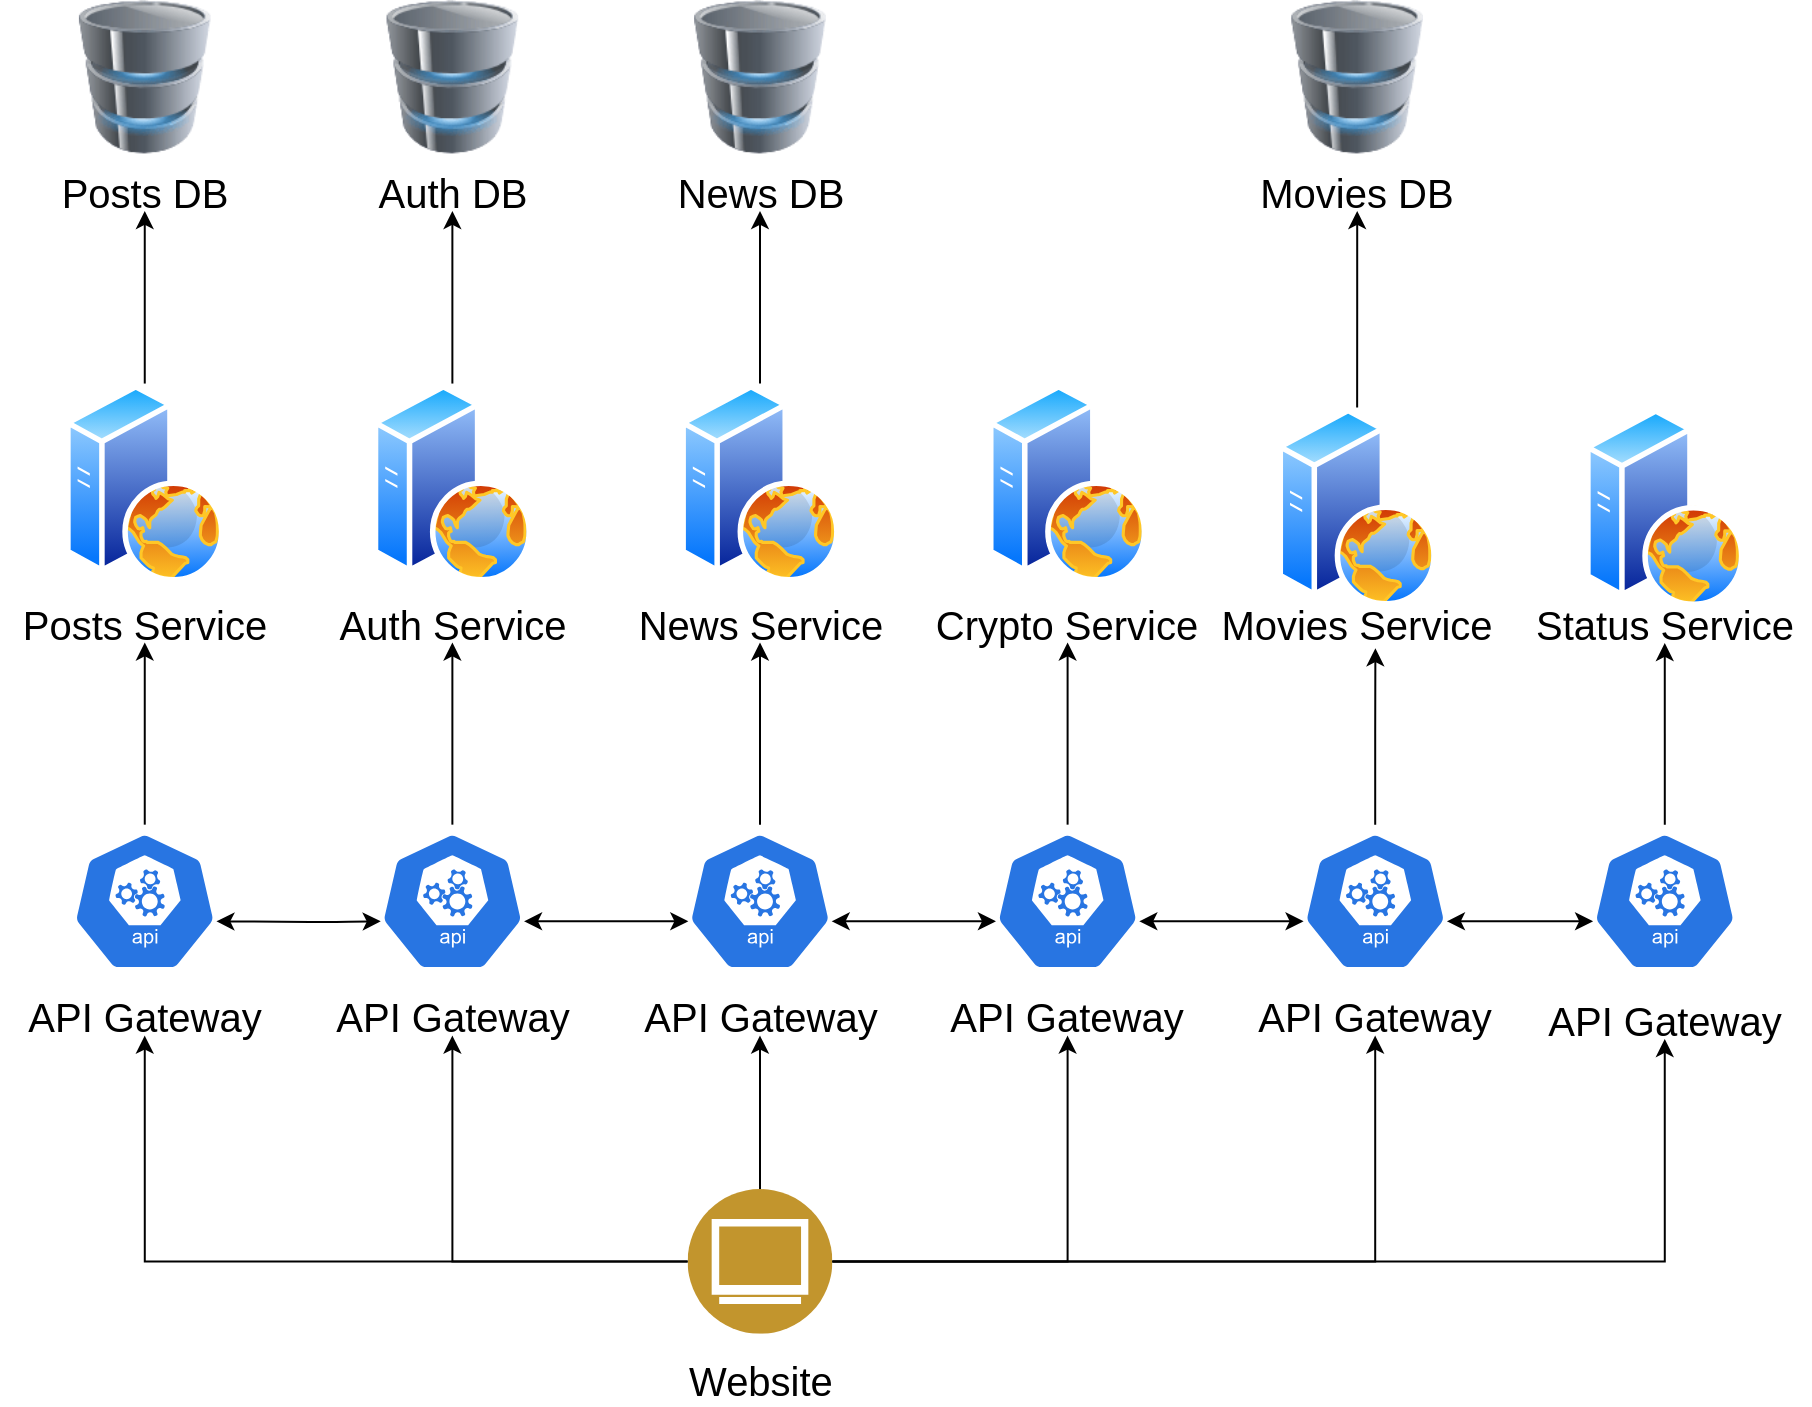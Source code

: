 <mxfile version="13.9.9" type="device" pages="3"><diagram id="01_kEaiISrjquqx5xygg" name="System Architecture"><mxGraphModel dx="1551" dy="1209" grid="1" gridSize="10" guides="1" tooltips="1" connect="1" arrows="1" fold="1" page="1" pageScale="1" pageWidth="850" pageHeight="1100" math="0" shadow="0"><root><mxCell id="0"/><mxCell id="1" parent="0"/><mxCell id="VFUTn9MIsAvmiyEYDtTB-6" value="" style="group" parent="1" vertex="1" connectable="0"><mxGeometry x="45" y="200" width="904.762" height="700" as="geometry"/></mxCell><mxCell id="ju31SC5SAwKaMaEZ4moD-13" value="" style="group" parent="VFUTn9MIsAvmiyEYDtTB-6" vertex="1" connectable="0"><mxGeometry width="760" height="700" as="geometry"/></mxCell><mxCell id="Np0SYAvyo5RB4Pf5iOtM-15" value="" style="group" parent="ju31SC5SAwKaMaEZ4moD-13" vertex="1" connectable="0"><mxGeometry x="307.619" y="594.521" width="144.762" height="105.479" as="geometry"/></mxCell><mxCell id="Np0SYAvyo5RB4Pf5iOtM-5" value="" style="aspect=fixed;perimeter=ellipsePerimeter;html=1;align=center;shadow=0;dashed=0;fontColor=#4277BB;labelBackgroundColor=#ffffff;fontSize=12;spacingTop=3;image;image=img/lib/ibm/users/browser.svg;" parent="Np0SYAvyo5RB4Pf5iOtM-15" vertex="1"><mxGeometry x="36.19" width="72.381" height="72.381" as="geometry"/></mxCell><mxCell id="Np0SYAvyo5RB4Pf5iOtM-14" value="&lt;span style=&quot;font-size: 20px&quot;&gt;Website&lt;/span&gt;" style="text;html=1;strokeColor=none;fillColor=none;align=center;verticalAlign=middle;whiteSpace=wrap;rounded=0;" parent="Np0SYAvyo5RB4Pf5iOtM-15" vertex="1"><mxGeometry y="86.301" width="144.762" height="19.178" as="geometry"/></mxCell><mxCell id="Np0SYAvyo5RB4Pf5iOtM-20" value="" style="group" parent="ju31SC5SAwKaMaEZ4moD-13" vertex="1" connectable="0"><mxGeometry width="144.762" height="105.479" as="geometry"/></mxCell><mxCell id="Np0SYAvyo5RB4Pf5iOtM-62" value="" style="group" parent="Np0SYAvyo5RB4Pf5iOtM-20" vertex="1" connectable="0"><mxGeometry width="144.762" height="105.479" as="geometry"/></mxCell><mxCell id="Np0SYAvyo5RB4Pf5iOtM-16" value="" style="image;html=1;image=img/lib/clip_art/computers/Database_128x128.png" parent="Np0SYAvyo5RB4Pf5iOtM-62" vertex="1"><mxGeometry x="36.19" width="72.381" height="76.712" as="geometry"/></mxCell><mxCell id="Np0SYAvyo5RB4Pf5iOtM-17" value="&lt;span style=&quot;font-size: 20px&quot;&gt;Posts DB&lt;/span&gt;" style="text;html=1;strokeColor=none;fillColor=none;align=center;verticalAlign=middle;whiteSpace=wrap;rounded=0;" parent="Np0SYAvyo5RB4Pf5iOtM-62" vertex="1"><mxGeometry y="86.301" width="144.762" height="19.178" as="geometry"/></mxCell><mxCell id="Np0SYAvyo5RB4Pf5iOtM-33" value="" style="group" parent="ju31SC5SAwKaMaEZ4moD-13" vertex="1" connectable="0"><mxGeometry x="144.762" width="144.762" height="105.479" as="geometry"/></mxCell><mxCell id="Np0SYAvyo5RB4Pf5iOtM-67" value="" style="group" parent="Np0SYAvyo5RB4Pf5iOtM-33" vertex="1" connectable="0"><mxGeometry width="144.762" height="105.479" as="geometry"/></mxCell><mxCell id="Np0SYAvyo5RB4Pf5iOtM-34" value="" style="image;html=1;image=img/lib/clip_art/computers/Database_128x128.png" parent="Np0SYAvyo5RB4Pf5iOtM-67" vertex="1"><mxGeometry x="45.238" width="72.381" height="76.712" as="geometry"/></mxCell><mxCell id="Np0SYAvyo5RB4Pf5iOtM-35" value="&lt;span style=&quot;font-size: 20px&quot;&gt;Auth DB&lt;/span&gt;" style="text;html=1;strokeColor=none;fillColor=none;align=center;verticalAlign=middle;whiteSpace=wrap;rounded=0;" parent="Np0SYAvyo5RB4Pf5iOtM-67" vertex="1"><mxGeometry x="9.048" y="86.301" width="144.762" height="19.178" as="geometry"/></mxCell><mxCell id="Np0SYAvyo5RB4Pf5iOtM-63" value="" style="group" parent="ju31SC5SAwKaMaEZ4moD-13" vertex="1" connectable="0"><mxGeometry y="191.781" width="144.762" height="129.452" as="geometry"/></mxCell><mxCell id="Np0SYAvyo5RB4Pf5iOtM-8" value="" style="aspect=fixed;perimeter=ellipsePerimeter;html=1;align=center;shadow=0;dashed=0;spacingTop=3;image;image=img/lib/active_directory/web_server.svg;" parent="Np0SYAvyo5RB4Pf5iOtM-63" vertex="1"><mxGeometry x="32.571" width="79.619" height="99.524" as="geometry"/></mxCell><mxCell id="Np0SYAvyo5RB4Pf5iOtM-11" value="&lt;span style=&quot;font-size: 20px&quot;&gt;Posts Service&lt;/span&gt;" style="text;html=1;strokeColor=none;fillColor=none;align=center;verticalAlign=middle;whiteSpace=wrap;rounded=0;" parent="Np0SYAvyo5RB4Pf5iOtM-63" vertex="1"><mxGeometry y="110.274" width="144.762" height="19.178" as="geometry"/></mxCell><mxCell id="Np0SYAvyo5RB4Pf5iOtM-64" value="" style="group" parent="ju31SC5SAwKaMaEZ4moD-13" vertex="1" connectable="0"><mxGeometry y="412.329" width="144.762" height="105.479" as="geometry"/></mxCell><mxCell id="Np0SYAvyo5RB4Pf5iOtM-6" value="" style="html=1;dashed=0;whitespace=wrap;fillColor=#2875E2;strokeColor=#ffffff;points=[[0.005,0.63,0],[0.1,0.2,0],[0.9,0.2,0],[0.5,0,0],[0.995,0.63,0],[0.72,0.99,0],[0.5,1,0],[0.28,0.99,0]];shape=mxgraph.kubernetes.icon;prIcon=api" parent="Np0SYAvyo5RB4Pf5iOtM-64" vertex="1"><mxGeometry x="36.19" width="72.381" height="76.712" as="geometry"/></mxCell><mxCell id="Np0SYAvyo5RB4Pf5iOtM-12" value="&lt;span style=&quot;font-size: 20px&quot;&gt;API Gateway&lt;/span&gt;" style="text;html=1;strokeColor=none;fillColor=none;align=center;verticalAlign=middle;whiteSpace=wrap;rounded=0;" parent="Np0SYAvyo5RB4Pf5iOtM-64" vertex="1"><mxGeometry y="86.301" width="144.762" height="19.178" as="geometry"/></mxCell><mxCell id="Np0SYAvyo5RB4Pf5iOtM-65" value="" style="group" parent="ju31SC5SAwKaMaEZ4moD-13" vertex="1" connectable="0"><mxGeometry x="153.81" y="412.329" width="144.762" height="105.479" as="geometry"/></mxCell><mxCell id="Np0SYAvyo5RB4Pf5iOtM-29" value="" style="html=1;dashed=0;whitespace=wrap;fillColor=#2875E2;strokeColor=#ffffff;points=[[0.005,0.63,0],[0.1,0.2,0],[0.9,0.2,0],[0.5,0,0],[0.995,0.63,0],[0.72,0.99,0],[0.5,1,0],[0.28,0.99,0]];shape=mxgraph.kubernetes.icon;prIcon=api" parent="Np0SYAvyo5RB4Pf5iOtM-65" vertex="1"><mxGeometry x="36.19" width="72.381" height="76.712" as="geometry"/></mxCell><mxCell id="Np0SYAvyo5RB4Pf5iOtM-32" value="&lt;span style=&quot;font-size: 20px&quot;&gt;API Gateway&lt;/span&gt;" style="text;html=1;strokeColor=none;fillColor=none;align=center;verticalAlign=middle;whiteSpace=wrap;rounded=0;" parent="Np0SYAvyo5RB4Pf5iOtM-65" vertex="1"><mxGeometry y="86.301" width="144.762" height="19.178" as="geometry"/></mxCell><mxCell id="Np0SYAvyo5RB4Pf5iOtM-66" value="" style="group" parent="ju31SC5SAwKaMaEZ4moD-13" vertex="1" connectable="0"><mxGeometry x="153.81" y="191.781" width="144.762" height="129.452" as="geometry"/></mxCell><mxCell id="Np0SYAvyo5RB4Pf5iOtM-30" value="" style="aspect=fixed;perimeter=ellipsePerimeter;html=1;align=center;shadow=0;dashed=0;spacingTop=3;image;image=img/lib/active_directory/web_server.svg;" parent="Np0SYAvyo5RB4Pf5iOtM-66" vertex="1"><mxGeometry x="32.571" width="79.619" height="99.524" as="geometry"/></mxCell><mxCell id="Np0SYAvyo5RB4Pf5iOtM-31" value="&lt;span style=&quot;font-size: 20px&quot;&gt;Auth Service&lt;/span&gt;" style="text;html=1;strokeColor=none;fillColor=none;align=center;verticalAlign=middle;whiteSpace=wrap;rounded=0;" parent="Np0SYAvyo5RB4Pf5iOtM-66" vertex="1"><mxGeometry y="110.274" width="144.762" height="19.178" as="geometry"/></mxCell><mxCell id="Np0SYAvyo5RB4Pf5iOtM-68" value="c" style="group" parent="ju31SC5SAwKaMaEZ4moD-13" vertex="1" connectable="0"><mxGeometry x="298.571" width="144.762" height="105.479" as="geometry"/></mxCell><mxCell id="Np0SYAvyo5RB4Pf5iOtM-59" value="" style="image;html=1;image=img/lib/clip_art/computers/Database_128x128.png" parent="Np0SYAvyo5RB4Pf5iOtM-68" vertex="1"><mxGeometry x="45.238" width="72.381" height="76.712" as="geometry"/></mxCell><mxCell id="Np0SYAvyo5RB4Pf5iOtM-60" value="&lt;span style=&quot;font-size: 20px&quot;&gt;News DB&lt;/span&gt;" style="text;html=1;strokeColor=none;fillColor=none;align=center;verticalAlign=middle;whiteSpace=wrap;rounded=0;" parent="Np0SYAvyo5RB4Pf5iOtM-68" vertex="1"><mxGeometry x="9.048" y="86.301" width="144.762" height="19.178" as="geometry"/></mxCell><mxCell id="Np0SYAvyo5RB4Pf5iOtM-69" value="" style="group" parent="ju31SC5SAwKaMaEZ4moD-13" vertex="1" connectable="0"><mxGeometry x="298.571" y="191.781" width="144.762" height="129.452" as="geometry"/></mxCell><mxCell id="Np0SYAvyo5RB4Pf5iOtM-56" value="" style="aspect=fixed;perimeter=ellipsePerimeter;html=1;align=center;shadow=0;dashed=0;spacingTop=3;image;image=img/lib/active_directory/web_server.svg;" parent="Np0SYAvyo5RB4Pf5iOtM-69" vertex="1"><mxGeometry x="41.619" width="79.619" height="99.524" as="geometry"/></mxCell><mxCell id="Np0SYAvyo5RB4Pf5iOtM-57" value="&lt;span style=&quot;font-size: 20px&quot;&gt;News Service&lt;/span&gt;" style="text;html=1;strokeColor=none;fillColor=none;align=center;verticalAlign=middle;whiteSpace=wrap;rounded=0;" parent="Np0SYAvyo5RB4Pf5iOtM-69" vertex="1"><mxGeometry x="9.048" y="110.274" width="144.762" height="19.178" as="geometry"/></mxCell><mxCell id="Np0SYAvyo5RB4Pf5iOtM-70" value="" style="group" parent="ju31SC5SAwKaMaEZ4moD-13" vertex="1" connectable="0"><mxGeometry x="307.619" y="412.329" width="144.762" height="105.479" as="geometry"/></mxCell><mxCell id="Np0SYAvyo5RB4Pf5iOtM-55" value="" style="html=1;dashed=0;whitespace=wrap;fillColor=#2875E2;strokeColor=#ffffff;points=[[0.005,0.63,0],[0.1,0.2,0],[0.9,0.2,0],[0.5,0,0],[0.995,0.63,0],[0.72,0.99,0],[0.5,1,0],[0.28,0.99,0]];shape=mxgraph.kubernetes.icon;prIcon=api" parent="Np0SYAvyo5RB4Pf5iOtM-70" vertex="1"><mxGeometry x="36.19" width="72.381" height="76.712" as="geometry"/></mxCell><mxCell id="Np0SYAvyo5RB4Pf5iOtM-58" value="&lt;span style=&quot;font-size: 20px&quot;&gt;API Gateway&lt;/span&gt;" style="text;html=1;strokeColor=none;fillColor=none;align=center;verticalAlign=middle;whiteSpace=wrap;rounded=0;" parent="Np0SYAvyo5RB4Pf5iOtM-70" vertex="1"><mxGeometry y="86.301" width="144.762" height="19.178" as="geometry"/></mxCell><mxCell id="Np0SYAvyo5RB4Pf5iOtM-88" value="" style="group" parent="ju31SC5SAwKaMaEZ4moD-13" vertex="1" connectable="0"><mxGeometry x="452.381" y="191.781" width="144.762" height="129.452" as="geometry"/></mxCell><mxCell id="Np0SYAvyo5RB4Pf5iOtM-89" value="" style="aspect=fixed;perimeter=ellipsePerimeter;html=1;align=center;shadow=0;dashed=0;spacingTop=3;image;image=img/lib/active_directory/web_server.svg;" parent="Np0SYAvyo5RB4Pf5iOtM-88" vertex="1"><mxGeometry x="41.619" width="79.619" height="99.524" as="geometry"/></mxCell><mxCell id="Np0SYAvyo5RB4Pf5iOtM-90" value="&lt;span style=&quot;font-size: 20px&quot;&gt;Crypto Service&lt;/span&gt;" style="text;html=1;strokeColor=none;fillColor=none;align=center;verticalAlign=middle;whiteSpace=wrap;rounded=0;" parent="Np0SYAvyo5RB4Pf5iOtM-88" vertex="1"><mxGeometry x="9.048" y="110.274" width="144.762" height="19.178" as="geometry"/></mxCell><mxCell id="Np0SYAvyo5RB4Pf5iOtM-91" value="" style="group" parent="ju31SC5SAwKaMaEZ4moD-13" vertex="1" connectable="0"><mxGeometry x="461.429" y="412.329" width="144.762" height="105.479" as="geometry"/></mxCell><mxCell id="Np0SYAvyo5RB4Pf5iOtM-92" value="" style="html=1;dashed=0;whitespace=wrap;fillColor=#2875E2;strokeColor=#ffffff;points=[[0.005,0.63,0],[0.1,0.2,0],[0.9,0.2,0],[0.5,0,0],[0.995,0.63,0],[0.72,0.99,0],[0.5,1,0],[0.28,0.99,0]];shape=mxgraph.kubernetes.icon;prIcon=api" parent="Np0SYAvyo5RB4Pf5iOtM-91" vertex="1"><mxGeometry x="36.19" width="72.381" height="76.712" as="geometry"/></mxCell><mxCell id="Np0SYAvyo5RB4Pf5iOtM-93" value="&lt;span style=&quot;font-size: 20px&quot;&gt;API Gateway&lt;/span&gt;" style="text;html=1;strokeColor=none;fillColor=none;align=center;verticalAlign=middle;whiteSpace=wrap;rounded=0;" parent="Np0SYAvyo5RB4Pf5iOtM-91" vertex="1"><mxGeometry y="86.301" width="144.762" height="19.178" as="geometry"/></mxCell><mxCell id="Np0SYAvyo5RB4Pf5iOtM-103" value="c" style="group" parent="ju31SC5SAwKaMaEZ4moD-13" vertex="1" connectable="0"><mxGeometry x="606.19" width="144.762" height="105.479" as="geometry"/></mxCell><mxCell id="Np0SYAvyo5RB4Pf5iOtM-104" value="" style="image;html=1;image=img/lib/clip_art/computers/Database_128x128.png" parent="Np0SYAvyo5RB4Pf5iOtM-103" vertex="1"><mxGeometry x="36.19" width="72.381" height="76.712" as="geometry"/></mxCell><mxCell id="Np0SYAvyo5RB4Pf5iOtM-105" value="&lt;span style=&quot;font-size: 20px&quot;&gt;Movies DB&lt;/span&gt;" style="text;html=1;strokeColor=none;fillColor=none;align=center;verticalAlign=middle;whiteSpace=wrap;rounded=0;" parent="Np0SYAvyo5RB4Pf5iOtM-103" vertex="1"><mxGeometry y="86.301" width="144.762" height="19.178" as="geometry"/></mxCell><mxCell id="Np0SYAvyo5RB4Pf5iOtM-106" value="" style="group" parent="ju31SC5SAwKaMaEZ4moD-13" vertex="1" connectable="0"><mxGeometry x="606.19" y="191.781" width="144.762" height="129.452" as="geometry"/></mxCell><mxCell id="Np0SYAvyo5RB4Pf5iOtM-107" value="" style="aspect=fixed;perimeter=ellipsePerimeter;html=1;align=center;shadow=0;dashed=0;spacingTop=3;image;image=img/lib/active_directory/web_server.svg;" parent="Np0SYAvyo5RB4Pf5iOtM-106" vertex="1"><mxGeometry x="32.571" y="11.986" width="79.619" height="99.524" as="geometry"/></mxCell><mxCell id="Np0SYAvyo5RB4Pf5iOtM-108" value="&lt;span style=&quot;font-size: 20px&quot;&gt;Movies Service&lt;/span&gt;" style="text;html=1;strokeColor=none;fillColor=none;align=center;verticalAlign=middle;whiteSpace=wrap;rounded=0;" parent="Np0SYAvyo5RB4Pf5iOtM-106" vertex="1"><mxGeometry y="110.274" width="144.762" height="19.178" as="geometry"/></mxCell><mxCell id="Np0SYAvyo5RB4Pf5iOtM-109" value="" style="group" parent="ju31SC5SAwKaMaEZ4moD-13" vertex="1" connectable="0"><mxGeometry x="615.238" y="412.329" width="144.762" height="105.479" as="geometry"/></mxCell><mxCell id="Np0SYAvyo5RB4Pf5iOtM-110" value="" style="html=1;dashed=0;whitespace=wrap;fillColor=#2875E2;strokeColor=#ffffff;points=[[0.005,0.63,0],[0.1,0.2,0],[0.9,0.2,0],[0.5,0,0],[0.995,0.63,0],[0.72,0.99,0],[0.5,1,0],[0.28,0.99,0]];shape=mxgraph.kubernetes.icon;prIcon=api" parent="Np0SYAvyo5RB4Pf5iOtM-109" vertex="1"><mxGeometry x="36.19" width="72.381" height="76.712" as="geometry"/></mxCell><mxCell id="Np0SYAvyo5RB4Pf5iOtM-111" value="&lt;span style=&quot;font-size: 20px&quot;&gt;API Gateway&lt;/span&gt;" style="text;html=1;strokeColor=none;fillColor=none;align=center;verticalAlign=middle;whiteSpace=wrap;rounded=0;" parent="Np0SYAvyo5RB4Pf5iOtM-109" vertex="1"><mxGeometry y="86.301" width="144.762" height="19.178" as="geometry"/></mxCell><mxCell id="Np0SYAvyo5RB4Pf5iOtM-112" style="edgeStyle=orthogonalEdgeStyle;rounded=0;orthogonalLoop=1;jettySize=auto;html=1;entryX=0.5;entryY=1;entryDx=0;entryDy=0;" parent="ju31SC5SAwKaMaEZ4moD-13" source="Np0SYAvyo5RB4Pf5iOtM-5" target="Np0SYAvyo5RB4Pf5iOtM-12" edge="1"><mxGeometry relative="1" as="geometry"/></mxCell><mxCell id="Np0SYAvyo5RB4Pf5iOtM-113" style="edgeStyle=orthogonalEdgeStyle;rounded=0;orthogonalLoop=1;jettySize=auto;html=1;" parent="ju31SC5SAwKaMaEZ4moD-13" source="Np0SYAvyo5RB4Pf5iOtM-6" target="Np0SYAvyo5RB4Pf5iOtM-11" edge="1"><mxGeometry relative="1" as="geometry"/></mxCell><mxCell id="Np0SYAvyo5RB4Pf5iOtM-116" style="edgeStyle=orthogonalEdgeStyle;rounded=0;orthogonalLoop=1;jettySize=auto;html=1;entryX=0.5;entryY=1;entryDx=0;entryDy=0;" parent="ju31SC5SAwKaMaEZ4moD-13" source="Np0SYAvyo5RB4Pf5iOtM-8" target="Np0SYAvyo5RB4Pf5iOtM-17" edge="1"><mxGeometry relative="1" as="geometry"/></mxCell><mxCell id="Np0SYAvyo5RB4Pf5iOtM-117" style="edgeStyle=orthogonalEdgeStyle;rounded=0;orthogonalLoop=1;jettySize=auto;html=1;" parent="ju31SC5SAwKaMaEZ4moD-13" source="Np0SYAvyo5RB4Pf5iOtM-5" target="Np0SYAvyo5RB4Pf5iOtM-32" edge="1"><mxGeometry relative="1" as="geometry"/></mxCell><mxCell id="Np0SYAvyo5RB4Pf5iOtM-118" style="edgeStyle=orthogonalEdgeStyle;rounded=0;orthogonalLoop=1;jettySize=auto;html=1;entryX=0.5;entryY=1;entryDx=0;entryDy=0;" parent="ju31SC5SAwKaMaEZ4moD-13" source="Np0SYAvyo5RB4Pf5iOtM-29" target="Np0SYAvyo5RB4Pf5iOtM-31" edge="1"><mxGeometry relative="1" as="geometry"/></mxCell><mxCell id="Np0SYAvyo5RB4Pf5iOtM-119" style="edgeStyle=orthogonalEdgeStyle;rounded=0;orthogonalLoop=1;jettySize=auto;html=1;entryX=0.5;entryY=1;entryDx=0;entryDy=0;" parent="ju31SC5SAwKaMaEZ4moD-13" source="Np0SYAvyo5RB4Pf5iOtM-30" target="Np0SYAvyo5RB4Pf5iOtM-35" edge="1"><mxGeometry relative="1" as="geometry"/></mxCell><mxCell id="ju31SC5SAwKaMaEZ4moD-1" style="edgeStyle=orthogonalEdgeStyle;rounded=0;orthogonalLoop=1;jettySize=auto;html=1;" parent="ju31SC5SAwKaMaEZ4moD-13" source="Np0SYAvyo5RB4Pf5iOtM-5" target="Np0SYAvyo5RB4Pf5iOtM-58" edge="1"><mxGeometry relative="1" as="geometry"/></mxCell><mxCell id="ju31SC5SAwKaMaEZ4moD-2" style="edgeStyle=orthogonalEdgeStyle;rounded=0;orthogonalLoop=1;jettySize=auto;html=1;entryX=0.5;entryY=1;entryDx=0;entryDy=0;" parent="ju31SC5SAwKaMaEZ4moD-13" source="Np0SYAvyo5RB4Pf5iOtM-55" target="Np0SYAvyo5RB4Pf5iOtM-57" edge="1"><mxGeometry relative="1" as="geometry"/></mxCell><mxCell id="ju31SC5SAwKaMaEZ4moD-4" style="edgeStyle=orthogonalEdgeStyle;rounded=0;orthogonalLoop=1;jettySize=auto;html=1;entryX=0.5;entryY=1;entryDx=0;entryDy=0;" parent="ju31SC5SAwKaMaEZ4moD-13" source="Np0SYAvyo5RB4Pf5iOtM-56" target="Np0SYAvyo5RB4Pf5iOtM-60" edge="1"><mxGeometry relative="1" as="geometry"/></mxCell><mxCell id="ju31SC5SAwKaMaEZ4moD-5" style="edgeStyle=orthogonalEdgeStyle;rounded=0;orthogonalLoop=1;jettySize=auto;html=1;" parent="ju31SC5SAwKaMaEZ4moD-13" source="Np0SYAvyo5RB4Pf5iOtM-5" target="Np0SYAvyo5RB4Pf5iOtM-93" edge="1"><mxGeometry relative="1" as="geometry"/></mxCell><mxCell id="ju31SC5SAwKaMaEZ4moD-6" style="edgeStyle=orthogonalEdgeStyle;rounded=0;orthogonalLoop=1;jettySize=auto;html=1;" parent="ju31SC5SAwKaMaEZ4moD-13" source="Np0SYAvyo5RB4Pf5iOtM-5" target="Np0SYAvyo5RB4Pf5iOtM-111" edge="1"><mxGeometry relative="1" as="geometry"/></mxCell><mxCell id="ju31SC5SAwKaMaEZ4moD-9" style="edgeStyle=orthogonalEdgeStyle;rounded=0;orthogonalLoop=1;jettySize=auto;html=1;" parent="ju31SC5SAwKaMaEZ4moD-13" source="Np0SYAvyo5RB4Pf5iOtM-92" target="Np0SYAvyo5RB4Pf5iOtM-90" edge="1"><mxGeometry relative="1" as="geometry"/></mxCell><mxCell id="ju31SC5SAwKaMaEZ4moD-11" style="edgeStyle=orthogonalEdgeStyle;rounded=0;orthogonalLoop=1;jettySize=auto;html=1;entryX=0.563;entryY=1.15;entryDx=0;entryDy=0;entryPerimeter=0;" parent="ju31SC5SAwKaMaEZ4moD-13" source="Np0SYAvyo5RB4Pf5iOtM-110" target="Np0SYAvyo5RB4Pf5iOtM-108" edge="1"><mxGeometry relative="1" as="geometry"/></mxCell><mxCell id="ju31SC5SAwKaMaEZ4moD-12" style="edgeStyle=orthogonalEdgeStyle;rounded=0;orthogonalLoop=1;jettySize=auto;html=1;" parent="ju31SC5SAwKaMaEZ4moD-13" source="Np0SYAvyo5RB4Pf5iOtM-107" target="Np0SYAvyo5RB4Pf5iOtM-105" edge="1"><mxGeometry relative="1" as="geometry"/></mxCell><mxCell id="atAMM6zhubQi0zk3HhGj-18" value="" style="endArrow=classic;startArrow=classic;html=1;exitX=0.995;exitY=0.63;exitDx=0;exitDy=0;exitPerimeter=0;entryX=0.005;entryY=0.63;entryDx=0;entryDy=0;entryPerimeter=0;" parent="ju31SC5SAwKaMaEZ4moD-13" source="Np0SYAvyo5RB4Pf5iOtM-6" target="Np0SYAvyo5RB4Pf5iOtM-29" edge="1"><mxGeometry width="50" height="50" relative="1" as="geometry"><mxPoint x="135" y="500" as="sourcePoint"/><mxPoint x="185" y="450" as="targetPoint"/><Array as="points"><mxPoint x="165" y="461"/></Array></mxGeometry></mxCell><mxCell id="atAMM6zhubQi0zk3HhGj-20" value="" style="endArrow=classic;startArrow=classic;html=1;exitX=0.995;exitY=0.63;exitDx=0;exitDy=0;exitPerimeter=0;entryX=0.005;entryY=0.63;entryDx=0;entryDy=0;entryPerimeter=0;" parent="ju31SC5SAwKaMaEZ4moD-13" source="Np0SYAvyo5RB4Pf5iOtM-29" target="Np0SYAvyo5RB4Pf5iOtM-55" edge="1"><mxGeometry width="50" height="50" relative="1" as="geometry"><mxPoint x="275" y="490" as="sourcePoint"/><mxPoint x="325" y="440" as="targetPoint"/></mxGeometry></mxCell><mxCell id="atAMM6zhubQi0zk3HhGj-21" value="" style="endArrow=classic;startArrow=classic;html=1;exitX=0.995;exitY=0.63;exitDx=0;exitDy=0;exitPerimeter=0;entryX=0.005;entryY=0.63;entryDx=0;entryDy=0;entryPerimeter=0;" parent="ju31SC5SAwKaMaEZ4moD-13" source="Np0SYAvyo5RB4Pf5iOtM-55" target="Np0SYAvyo5RB4Pf5iOtM-92" edge="1"><mxGeometry width="50" height="50" relative="1" as="geometry"><mxPoint x="415.469" y="470.658" as="sourcePoint"/><mxPoint x="497.621" y="470.658" as="targetPoint"/></mxGeometry></mxCell><mxCell id="atAMM6zhubQi0zk3HhGj-22" value="" style="endArrow=classic;startArrow=classic;html=1;exitX=0.995;exitY=0.63;exitDx=0;exitDy=0;exitPerimeter=0;entryX=0.005;entryY=0.63;entryDx=0;entryDy=0;entryPerimeter=0;" parent="ju31SC5SAwKaMaEZ4moD-13" source="Np0SYAvyo5RB4Pf5iOtM-92" target="Np0SYAvyo5RB4Pf5iOtM-110" edge="1"><mxGeometry width="50" height="50" relative="1" as="geometry"><mxPoint x="569.279" y="470.658" as="sourcePoint"/><mxPoint x="651.431" y="470.658" as="targetPoint"/></mxGeometry></mxCell><mxCell id="VFUTn9MIsAvmiyEYDtTB-2" value="" style="aspect=fixed;perimeter=ellipsePerimeter;html=1;align=center;shadow=0;dashed=0;spacingTop=3;image;image=img/lib/active_directory/web_server.svg;" parent="VFUTn9MIsAvmiyEYDtTB-6" vertex="1"><mxGeometry x="792.572" y="203.997" width="79.619" height="99.524" as="geometry"/></mxCell><mxCell id="VFUTn9MIsAvmiyEYDtTB-3" value="&lt;span style=&quot;font-size: 20px&quot;&gt;Status Service&lt;/span&gt;" style="text;html=1;strokeColor=none;fillColor=none;align=center;verticalAlign=middle;whiteSpace=wrap;rounded=0;" parent="VFUTn9MIsAvmiyEYDtTB-6" vertex="1"><mxGeometry x="760.0" y="302.285" width="144.762" height="19.178" as="geometry"/></mxCell><mxCell id="VFUTn9MIsAvmiyEYDtTB-9" style="edgeStyle=orthogonalEdgeStyle;rounded=0;orthogonalLoop=1;jettySize=auto;html=1;entryX=0.5;entryY=1;entryDx=0;entryDy=0;" parent="VFUTn9MIsAvmiyEYDtTB-6" source="VFUTn9MIsAvmiyEYDtTB-4" target="VFUTn9MIsAvmiyEYDtTB-3" edge="1"><mxGeometry relative="1" as="geometry"/></mxCell><mxCell id="VFUTn9MIsAvmiyEYDtTB-4" value="" style="html=1;dashed=0;whitespace=wrap;fillColor=#2875E2;strokeColor=#ffffff;points=[[0.005,0.63,0],[0.1,0.2,0],[0.9,0.2,0],[0.5,0,0],[0.995,0.63,0],[0.72,0.99,0],[0.5,1,0],[0.28,0.99,0]];shape=mxgraph.kubernetes.icon;prIcon=api" parent="VFUTn9MIsAvmiyEYDtTB-6" vertex="1"><mxGeometry x="796.189" y="412.329" width="72.381" height="76.712" as="geometry"/></mxCell><mxCell id="VFUTn9MIsAvmiyEYDtTB-5" value="&lt;span style=&quot;font-size: 20px&quot;&gt;API Gateway&lt;/span&gt;" style="text;html=1;strokeColor=none;fillColor=none;align=center;verticalAlign=middle;whiteSpace=wrap;rounded=0;" parent="VFUTn9MIsAvmiyEYDtTB-6" vertex="1"><mxGeometry x="759.998" y="500.3" width="144.762" height="19.178" as="geometry"/></mxCell><mxCell id="VFUTn9MIsAvmiyEYDtTB-7" style="edgeStyle=orthogonalEdgeStyle;rounded=0;orthogonalLoop=1;jettySize=auto;html=1;entryX=0.5;entryY=1;entryDx=0;entryDy=0;" parent="VFUTn9MIsAvmiyEYDtTB-6" source="Np0SYAvyo5RB4Pf5iOtM-5" target="VFUTn9MIsAvmiyEYDtTB-5" edge="1"><mxGeometry relative="1" as="geometry"/></mxCell><mxCell id="atAMM6zhubQi0zk3HhGj-23" value="" style="endArrow=classic;startArrow=classic;html=1;exitX=0.995;exitY=0.63;exitDx=0;exitDy=0;exitPerimeter=0;entryX=0.005;entryY=0.63;entryDx=0;entryDy=0;entryPerimeter=0;" parent="VFUTn9MIsAvmiyEYDtTB-6" source="Np0SYAvyo5RB4Pf5iOtM-110" target="VFUTn9MIsAvmiyEYDtTB-4" edge="1"><mxGeometry width="50" height="50" relative="1" as="geometry"><mxPoint x="714.038" y="470.658" as="sourcePoint"/><mxPoint x="796.19" y="470.658" as="targetPoint"/></mxGeometry></mxCell></root></mxGraphModel></diagram><diagram id="jQuSHAgeOvZ9tv007CYn" name="Website Design"><mxGraphModel dx="1086" dy="846" grid="1" gridSize="10" guides="1" tooltips="1" connect="1" arrows="1" fold="1" page="1" pageScale="1" pageWidth="850" pageHeight="1100" math="0" shadow="0"><root><mxCell id="acB7lEhcsvGyLCFebo_o-0"/><mxCell id="acB7lEhcsvGyLCFebo_o-1" parent="acB7lEhcsvGyLCFebo_o-0"/><mxCell id="BFuqOMlM_nE0V9GqjCeL-0" value="" style="strokeWidth=1;shadow=0;dashed=0;align=center;html=1;shape=mxgraph.mockup.containers.browserWindow;rSize=0;strokeColor=#666666;strokeColor2=#008cff;strokeColor3=#c4c4c4;mainText=,;recursiveResize=0;" parent="acB7lEhcsvGyLCFebo_o-1" vertex="1"><mxGeometry x="35" y="30" width="780" height="560" as="geometry"/></mxCell><mxCell id="BFuqOMlM_nE0V9GqjCeL-1" value="Page 1" style="strokeWidth=1;shadow=0;dashed=0;align=center;html=1;shape=mxgraph.mockup.containers.anchor;fontSize=17;fontColor=#666666;align=left;" parent="BFuqOMlM_nE0V9GqjCeL-0" vertex="1"><mxGeometry x="60" y="12" width="110" height="26" as="geometry"/></mxCell><mxCell id="BFuqOMlM_nE0V9GqjCeL-2" value="https://hipster-news.com" style="strokeWidth=1;shadow=0;dashed=0;align=center;html=1;shape=mxgraph.mockup.containers.anchor;rSize=0;fontSize=17;fontColor=#666666;align=left;" parent="BFuqOMlM_nE0V9GqjCeL-0" vertex="1"><mxGeometry x="130" y="60" width="250" height="26" as="geometry"/></mxCell><mxCell id="3URQ4WRu_X_sjKfD8jOv-1" value="Movies list" style="rounded=1;whiteSpace=wrap;html=1;" parent="BFuqOMlM_nE0V9GqjCeL-0" vertex="1"><mxGeometry x="25" y="390" width="145" height="140" as="geometry"/></mxCell><mxCell id="3URQ4WRu_X_sjKfD8jOv-6" value="Crypto prices, search input and user menu avatar" style="rounded=1;whiteSpace=wrap;html=1;" parent="BFuqOMlM_nE0V9GqjCeL-0" vertex="1"><mxGeometry x="25" y="160" width="735" height="80" as="geometry"/></mxCell><mxCell id="3URQ4WRu_X_sjKfD8jOv-7" value="Auth buttons like github and twitter." style="rounded=1;whiteSpace=wrap;html=1;" parent="BFuqOMlM_nE0V9GqjCeL-0" vertex="1"><mxGeometry x="25" y="260" width="145" height="110" as="geometry"/></mxCell><mxCell id="BSyQC94RDR3L9OrARlMG-0" value="Services status here" style="rounded=1;whiteSpace=wrap;html=1;" parent="BFuqOMlM_nE0V9GqjCeL-0" vertex="1"><mxGeometry x="25" y="120" width="735" height="30" as="geometry"/></mxCell><mxCell id="BSyQC94RDR3L9OrARlMG-8" value="Posts" style="rounded=1;whiteSpace=wrap;html=1;" parent="BFuqOMlM_nE0V9GqjCeL-0" vertex="1"><mxGeometry x="195" y="260" width="395" height="270" as="geometry"/></mxCell><mxCell id="BSyQC94RDR3L9OrARlMG-9" value="News" style="rounded=1;whiteSpace=wrap;html=1;" parent="BFuqOMlM_nE0V9GqjCeL-0" vertex="1"><mxGeometry x="615" y="260" width="145" height="270" as="geometry"/></mxCell></root></mxGraphModel></diagram><diagram id="uiwAmM5eMKMa0iflcUd-" name="Fourello Sample Architecture in Microservices"><mxGraphModel dx="1086" dy="846" grid="1" gridSize="10" guides="1" tooltips="1" connect="1" arrows="1" fold="1" page="1" pageScale="1" pageWidth="850" pageHeight="1100" math="0" shadow="0"><root><mxCell id="B8MXtzAqRCDtoLoBqNks-0"/><mxCell id="B8MXtzAqRCDtoLoBqNks-1" parent="B8MXtzAqRCDtoLoBqNks-0"/><mxCell id="B8MXtzAqRCDtoLoBqNks-2" value="&lt;font style=&quot;font-size: 30px&quot;&gt;Explain microservice architecture fourello has&lt;br&gt;- The microsites (keyhouse) Architecture&lt;br&gt;- Explain AWS Lambda (Auth service, file service)&lt;br&gt;&lt;br&gt;&lt;/font&gt;" style="text;html=1;strokeColor=none;fillColor=none;align=left;verticalAlign=middle;whiteSpace=wrap;rounded=0;" vertex="1" parent="B8MXtzAqRCDtoLoBqNks-1"><mxGeometry x="60" y="420" width="640" height="500" as="geometry"/></mxCell></root></mxGraphModel></diagram></mxfile>